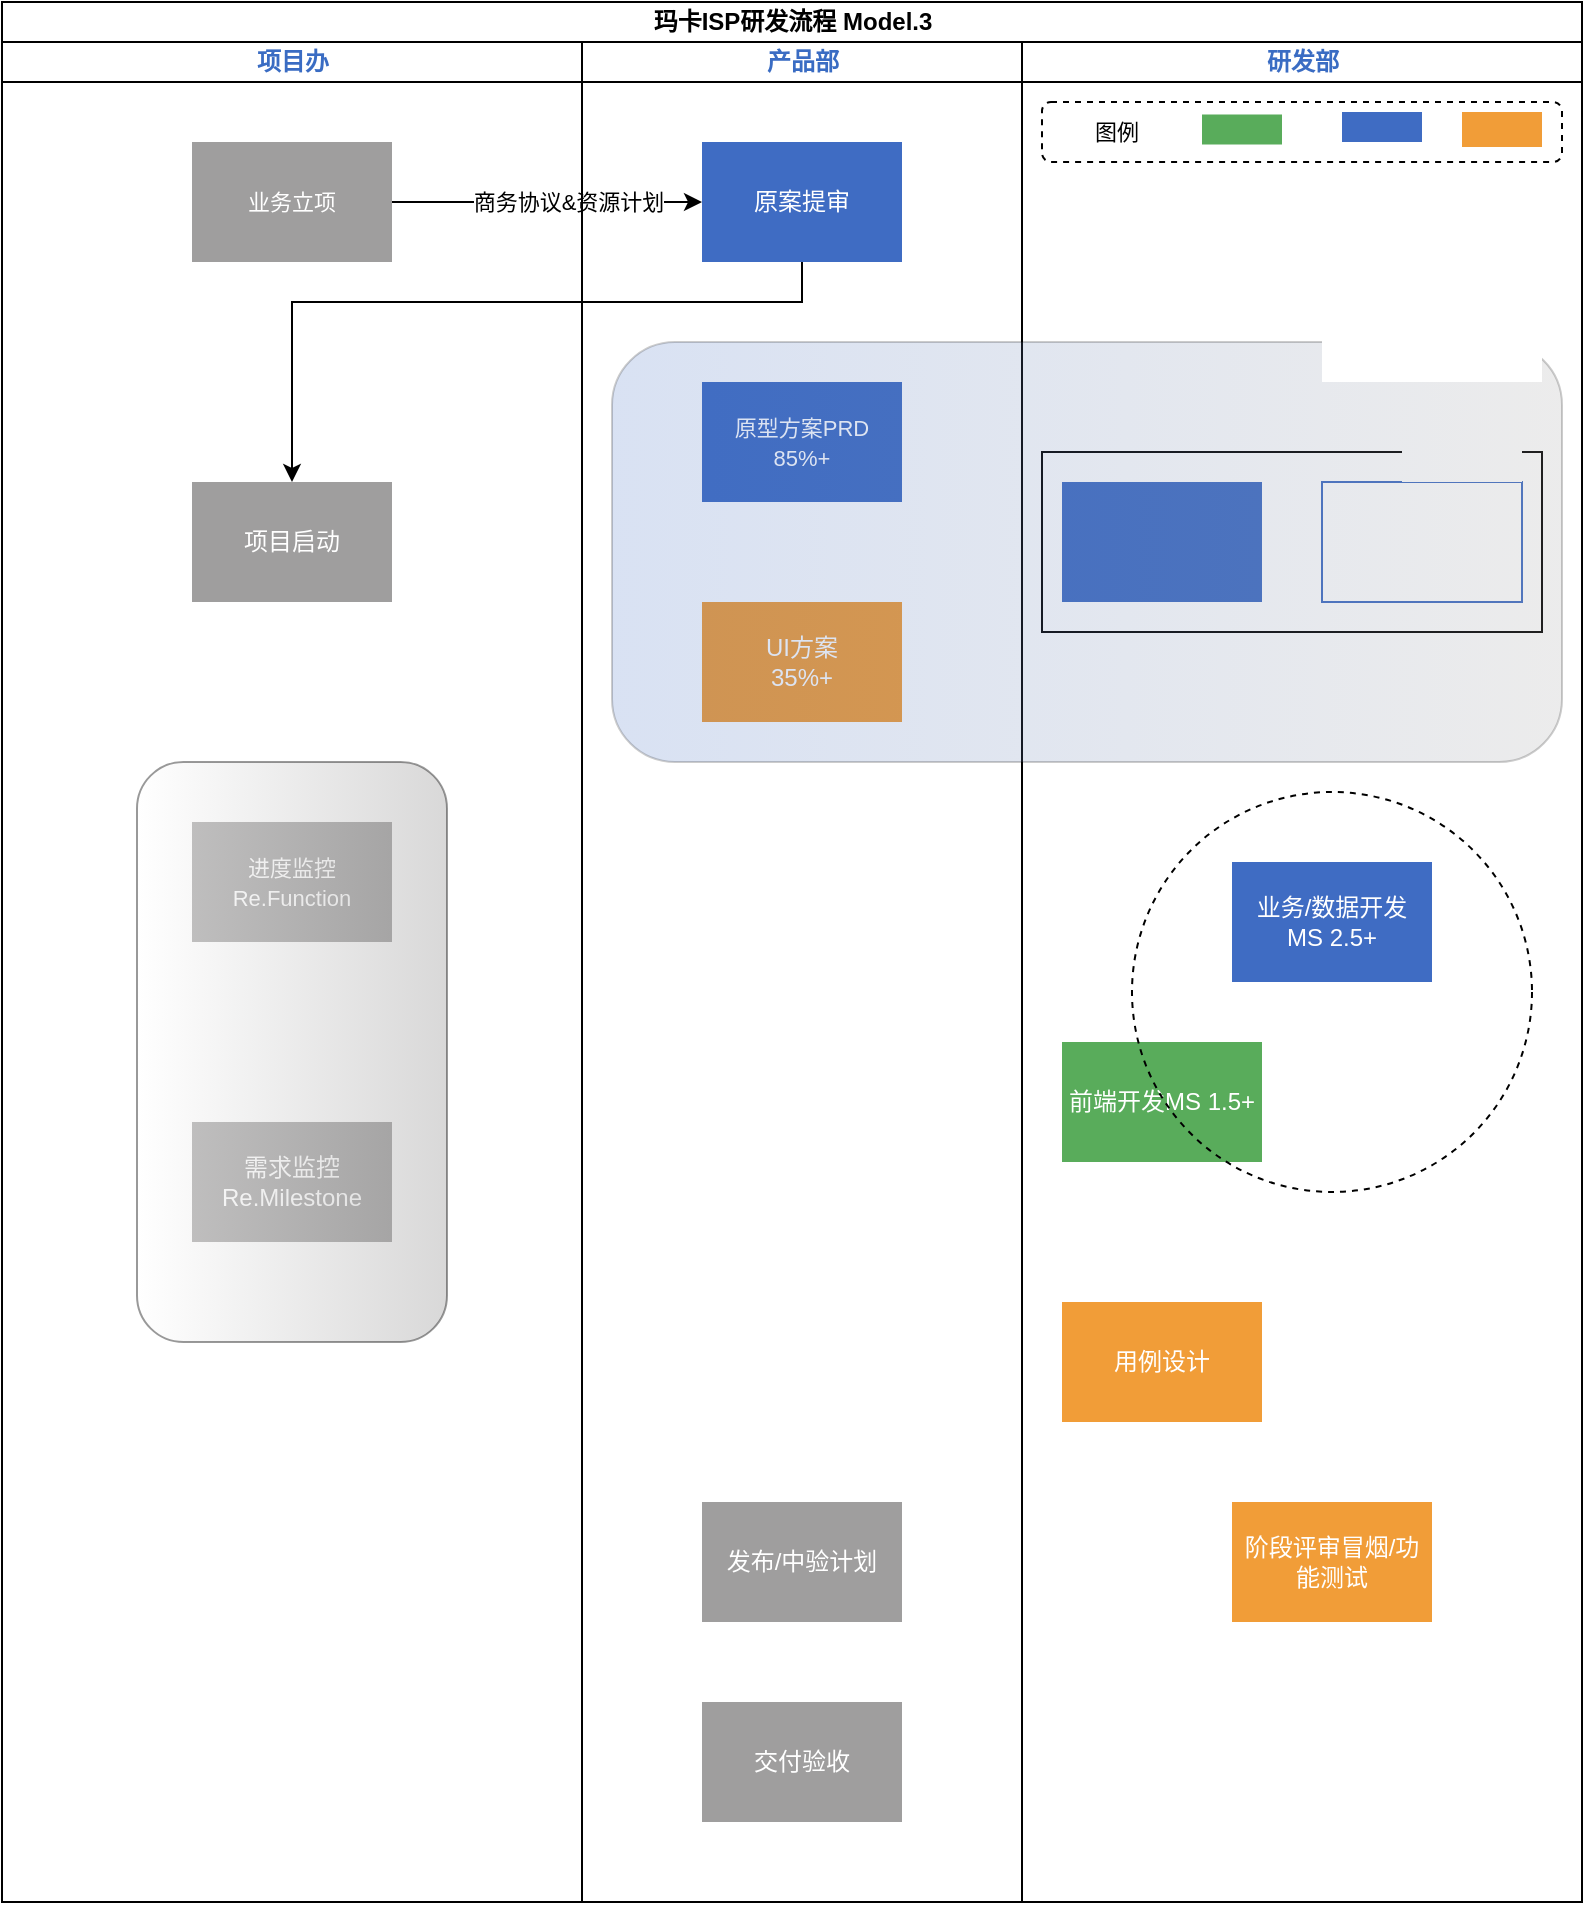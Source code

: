 <mxfile version="20.8.20" type="device">
    <diagram name="第 1 页" id="ATc6wSicC2Ss3W0qnrPa"><mxGraphModel dx="1351" dy="759" grid="1" gridSize="10" guides="1" tooltips="1" connect="1" arrows="1" fold="1" page="1" pageScale="1" pageWidth="827" pageHeight="1169" math="0" shadow="0"><root><mxCell id="0"/><mxCell id="1" parent="0"/><mxCell id="uUVnmg6xGv0TZoXK5kRB-1" value="玛卡ISP研发流程 Model.3" style="swimlane;childLayout=stackLayout;resizeParent=1;resizeParentMax=0;startSize=20;html=1;" parent="1" vertex="1"><mxGeometry x="260" y="90" width="790" height="950" as="geometry"/></mxCell><mxCell id="uUVnmg6xGv0TZoXK5kRB-2" value="项目办" style="swimlane;startSize=20;html=1;fontColor=#3A6CC3;" parent="uUVnmg6xGv0TZoXK5kRB-1" vertex="1"><mxGeometry y="20" width="290" height="930" as="geometry"/></mxCell><mxCell id="uUVnmg6xGv0TZoXK5kRB-20" value="&lt;font face=&quot;Times New Roman&quot; style=&quot;font-size: 11px;&quot; color=&quot;#ffffff&quot;&gt;业务立项&lt;/font&gt;" style="rounded=0;whiteSpace=wrap;html=1;fontColor=#3A6CC3;fillColor=#9f9e9e;strokeColor=none;fontSize=12;" parent="uUVnmg6xGv0TZoXK5kRB-2" vertex="1"><mxGeometry x="95" y="50" width="100" height="60" as="geometry"/></mxCell><mxCell id="uUVnmg6xGv0TZoXK5kRB-21" value="&lt;font color=&quot;#ffffff&quot;&gt;项目启动&lt;/font&gt;" style="rounded=0;whiteSpace=wrap;html=1;fontColor=#3A6CC3;fillColor=#9F9E9E;strokeColor=none;" parent="uUVnmg6xGv0TZoXK5kRB-2" vertex="1"><mxGeometry x="95" y="220" width="100" height="60" as="geometry"/></mxCell><mxCell id="uUVnmg6xGv0TZoXK5kRB-22" value="&lt;p style=&quot;line-height: 120%;&quot;&gt;&lt;font style=&quot;font-size: 11px;&quot; color=&quot;#ffffff&quot;&gt;进度监控Re.Function&lt;/font&gt;&lt;/p&gt;" style="rounded=0;whiteSpace=wrap;html=1;fontColor=#3A6CC3;fillColor=#9F9E9E;strokeColor=none;" parent="uUVnmg6xGv0TZoXK5kRB-2" vertex="1"><mxGeometry x="95" y="390" width="100" height="60" as="geometry"/></mxCell><mxCell id="uUVnmg6xGv0TZoXK5kRB-23" value="&lt;font color=&quot;#ffffff&quot;&gt;需求监控Re.Milestone&lt;/font&gt;" style="rounded=0;whiteSpace=wrap;html=1;fontColor=#3A6CC3;fillColor=#9F9E9E;strokeColor=none;" parent="uUVnmg6xGv0TZoXK5kRB-2" vertex="1"><mxGeometry x="95" y="540" width="100" height="60" as="geometry"/></mxCell><mxCell id="Qnhay3QoUm6l0CYA9o0a-7" value="" style="rounded=1;whiteSpace=wrap;html=1;fontColor=#000000;fillColor=default;gradientColor=#9F9E9E;opacity=40;gradientDirection=east;" vertex="1" parent="uUVnmg6xGv0TZoXK5kRB-2"><mxGeometry x="67.5" y="360" width="155" height="290" as="geometry"/></mxCell><mxCell id="uUVnmg6xGv0TZoXK5kRB-74" style="edgeStyle=orthogonalEdgeStyle;rounded=0;orthogonalLoop=1;jettySize=auto;html=1;exitX=1;exitY=0.5;exitDx=0;exitDy=0;entryX=0;entryY=0.5;entryDx=0;entryDy=0;fontSize=11;fontColor=#FFFFFF;" parent="uUVnmg6xGv0TZoXK5kRB-1" source="uUVnmg6xGv0TZoXK5kRB-20" target="uUVnmg6xGv0TZoXK5kRB-29" edge="1"><mxGeometry relative="1" as="geometry"/></mxCell><mxCell id="uUVnmg6xGv0TZoXK5kRB-77" value="&lt;font color=&quot;#000000&quot;&gt;商务协议&amp;amp;资源计划&lt;/font&gt;" style="edgeLabel;html=1;align=center;verticalAlign=middle;resizable=0;points=[];fontSize=11;fontColor=#FFFFFF;" parent="uUVnmg6xGv0TZoXK5kRB-74" vertex="1" connectable="0"><mxGeometry x="0.135" relative="1" as="geometry"><mxPoint as="offset"/></mxGeometry></mxCell><mxCell id="uUVnmg6xGv0TZoXK5kRB-78" style="edgeStyle=orthogonalEdgeStyle;rounded=0;orthogonalLoop=1;jettySize=auto;html=1;exitX=0.5;exitY=1;exitDx=0;exitDy=0;entryX=0.5;entryY=0;entryDx=0;entryDy=0;fontSize=11;fontColor=#000000;" parent="uUVnmg6xGv0TZoXK5kRB-1" source="uUVnmg6xGv0TZoXK5kRB-29" target="uUVnmg6xGv0TZoXK5kRB-21" edge="1"><mxGeometry relative="1" as="geometry"><Array as="points"><mxPoint x="400" y="150"/><mxPoint x="145" y="150"/></Array></mxGeometry></mxCell><mxCell id="uUVnmg6xGv0TZoXK5kRB-3" value="产品部" style="swimlane;startSize=20;html=1;fontColor=#3A6CC3;" parent="uUVnmg6xGv0TZoXK5kRB-1" vertex="1"><mxGeometry x="290" y="20" width="220" height="930" as="geometry"/></mxCell><mxCell id="uUVnmg6xGv0TZoXK5kRB-29" value="&lt;font color=&quot;#ffffff&quot;&gt;原案提审&lt;/font&gt;" style="rounded=0;whiteSpace=wrap;html=1;fontColor=#3A6CC3;fillColor=#3F6CC3;strokeColor=none;" parent="uUVnmg6xGv0TZoXK5kRB-3" vertex="1"><mxGeometry x="60" y="50" width="100" height="60" as="geometry"/></mxCell><mxCell id="uUVnmg6xGv0TZoXK5kRB-28" value="&lt;font style=&quot;font-size: 11px;&quot; color=&quot;#ffffff&quot;&gt;原型方案PRD&lt;br style=&quot;font-size: 11px;&quot;&gt;85%+&lt;br&gt;&lt;/font&gt;" style="rounded=0;whiteSpace=wrap;html=1;fontColor=#3A6CC3;fillColor=#3F6CC3;strokeColor=none;" parent="uUVnmg6xGv0TZoXK5kRB-3" vertex="1"><mxGeometry x="60" y="170" width="100" height="60" as="geometry"/></mxCell><mxCell id="uUVnmg6xGv0TZoXK5kRB-27" value="&lt;font color=&quot;#ffffff&quot;&gt;UI方案&lt;br&gt;35%+&lt;br&gt;&lt;/font&gt;" style="rounded=0;whiteSpace=wrap;html=1;fontColor=#3A6CC3;fillColor=#F19D38;strokeColor=none;" parent="uUVnmg6xGv0TZoXK5kRB-3" vertex="1"><mxGeometry x="60" y="280" width="100" height="60" as="geometry"/></mxCell><mxCell id="uUVnmg6xGv0TZoXK5kRB-26" value="&lt;font color=&quot;#ffffff&quot;&gt;发布/中验计划&lt;/font&gt;" style="rounded=0;whiteSpace=wrap;html=1;fontColor=#3A6CC3;fillColor=#9F9E9E;strokeColor=none;" parent="uUVnmg6xGv0TZoXK5kRB-3" vertex="1"><mxGeometry x="60" y="730" width="100" height="60" as="geometry"/></mxCell><mxCell id="uUVnmg6xGv0TZoXK5kRB-24" value="&lt;font color=&quot;#ffffff&quot;&gt;交付验收&lt;/font&gt;" style="rounded=0;whiteSpace=wrap;html=1;fontColor=#3A6CC3;fillColor=#9F9E9E;strokeColor=none;" parent="uUVnmg6xGv0TZoXK5kRB-3" vertex="1"><mxGeometry x="60" y="830" width="100" height="60" as="geometry"/></mxCell><mxCell id="uUVnmg6xGv0TZoXK5kRB-4" value="研发部" style="swimlane;startSize=20;html=1;fontColor=#3A6CC3;" parent="uUVnmg6xGv0TZoXK5kRB-1" vertex="1"><mxGeometry x="510" y="20" width="280" height="930" as="geometry"/></mxCell><mxCell id="uUVnmg6xGv0TZoXK5kRB-36" value="" style="rounded=1;whiteSpace=wrap;html=1;dashed=1;fontColor=#3A6CC3;fillColor=none;gradientColor=default;" parent="uUVnmg6xGv0TZoXK5kRB-4" vertex="1"><mxGeometry x="10" y="30" width="260" height="30" as="geometry"/></mxCell><mxCell id="uUVnmg6xGv0TZoXK5kRB-37" value="" style="rounded=0;whiteSpace=wrap;html=1;fontColor=#3A6CC3;fillColor=#59ac5b;gradientColor=none;strokeColor=none;" parent="uUVnmg6xGv0TZoXK5kRB-4" vertex="1"><mxGeometry x="90" y="36.25" width="40" height="15" as="geometry"/></mxCell><mxCell id="uUVnmg6xGv0TZoXK5kRB-39" value="" style="rounded=0;whiteSpace=wrap;html=1;fontColor=#3A6CC3;fillColor=#3F6CC3;gradientColor=none;strokeColor=none;" parent="uUVnmg6xGv0TZoXK5kRB-4" vertex="1"><mxGeometry x="160" y="35" width="40" height="15" as="geometry"/></mxCell><mxCell id="uUVnmg6xGv0TZoXK5kRB-50" value="" style="rounded=0;whiteSpace=wrap;html=1;fontColor=#3A6CC3;fillColor=#3F6CC3;strokeColor=none;" parent="uUVnmg6xGv0TZoXK5kRB-4" vertex="1"><mxGeometry x="20" y="220" width="100" height="60" as="geometry"/></mxCell><mxCell id="uUVnmg6xGv0TZoXK5kRB-49" value="" style="rounded=0;whiteSpace=wrap;html=1;fontColor=#3A6CC3;fillColor=none;strokeColor=#3F6CC3;" parent="uUVnmg6xGv0TZoXK5kRB-4" vertex="1"><mxGeometry x="150" y="220" width="100" height="60" as="geometry"/></mxCell><mxCell id="uUVnmg6xGv0TZoXK5kRB-58" value="&lt;font color=&quot;#ffffff&quot;&gt;业务/数据开发&lt;br&gt;MS 2.5+&lt;br&gt;&lt;/font&gt;" style="rounded=0;whiteSpace=wrap;html=1;fontColor=#3A6CC3;fillColor=#3F6CC3;strokeColor=none;" parent="uUVnmg6xGv0TZoXK5kRB-4" vertex="1"><mxGeometry x="105" y="410" width="100" height="60" as="geometry"/></mxCell><mxCell id="uUVnmg6xGv0TZoXK5kRB-55" value="&lt;font color=&quot;#ffffff&quot;&gt;前端开发MS 1.5+&lt;/font&gt;" style="rounded=0;whiteSpace=wrap;html=1;fontColor=#3A6CC3;fillColor=#59ac5b;strokeColor=none;" parent="uUVnmg6xGv0TZoXK5kRB-4" vertex="1"><mxGeometry x="20" y="500" width="100" height="60" as="geometry"/></mxCell><mxCell id="uUVnmg6xGv0TZoXK5kRB-57" value="&lt;font color=&quot;#ffffff&quot;&gt;用例设计&lt;/font&gt;" style="rounded=0;whiteSpace=wrap;html=1;fontColor=#3A6CC3;fillColor=#F19D38;strokeColor=none;" parent="uUVnmg6xGv0TZoXK5kRB-4" vertex="1"><mxGeometry x="20" y="630" width="100" height="60" as="geometry"/></mxCell><mxCell id="uUVnmg6xGv0TZoXK5kRB-56" value="&lt;font color=&quot;#ffffff&quot;&gt;阶段评审冒烟/功能测试&lt;/font&gt;" style="rounded=0;whiteSpace=wrap;html=1;fontColor=#3A6CC3;fillColor=#F19D38;strokeColor=none;" parent="uUVnmg6xGv0TZoXK5kRB-4" vertex="1"><mxGeometry x="105" y="730" width="100" height="60" as="geometry"/></mxCell><mxCell id="uUVnmg6xGv0TZoXK5kRB-69" value="&lt;p style=&quot;line-height: 120%;&quot;&gt;&lt;font style=&quot;font-size: 11px;&quot; color=&quot;#000000&quot;&gt;图例&lt;/font&gt;&lt;/p&gt;" style="text;html=1;strokeColor=none;fillColor=none;align=center;verticalAlign=middle;whiteSpace=wrap;rounded=0;fontColor=#3A6CC3;" parent="uUVnmg6xGv0TZoXK5kRB-4" vertex="1"><mxGeometry x="30" y="36.25" width="35" height="17.5" as="geometry"/></mxCell><mxCell id="uUVnmg6xGv0TZoXK5kRB-51" value="" style="verticalLabelPosition=bottom;verticalAlign=top;html=1;shape=mxgraph.basic.rect;fillColor2=none;strokeWidth=1;size=10.5;indent=100;fontColor=#3A6CC3;fillColor=none;gradientColor=default;strokeColor=default;" parent="uUVnmg6xGv0TZoXK5kRB-4" vertex="1"><mxGeometry x="10" y="205" width="250" height="90" as="geometry"/></mxCell><mxCell id="uUVnmg6xGv0TZoXK5kRB-72" value="" style="rounded=0;whiteSpace=wrap;html=1;shadow=0;glass=0;labelBackgroundColor=#ffffff;sketch=0;strokeColor=none;fontSize=11;fontColor=#000000;fillColor=default;gradientColor=none;" parent="uUVnmg6xGv0TZoXK5kRB-4" vertex="1"><mxGeometry x="190" y="190" width="60" height="30" as="geometry"/></mxCell><mxCell id="Qnhay3QoUm6l0CYA9o0a-8" value="" style="rounded=1;whiteSpace=wrap;html=1;fontColor=#000000;fillColor=#3F6CC3;gradientColor=#9F9E9E;opacity=20;gradientDirection=east;" vertex="1" parent="uUVnmg6xGv0TZoXK5kRB-4"><mxGeometry x="-205" y="150" width="475" height="210" as="geometry"/></mxCell><mxCell id="Qnhay3QoUm6l0CYA9o0a-10" value="" style="rounded=0;whiteSpace=wrap;html=1;fontColor=#000000;fillColor=#FFFFFF;gradientColor=none;gradientDirection=east;strokeColor=none;" vertex="1" parent="uUVnmg6xGv0TZoXK5kRB-4"><mxGeometry x="150" y="130" width="110" height="40" as="geometry"/></mxCell><mxCell id="uUVnmg6xGv0TZoXK5kRB-47" value="" style="rounded=0;whiteSpace=wrap;html=1;fontColor=#3A6CC3;fillColor=#F19D38;gradientColor=none;strokeColor=none;" parent="uUVnmg6xGv0TZoXK5kRB-4" vertex="1"><mxGeometry x="220" y="35" width="40" height="17.5" as="geometry"/></mxCell><mxCell id="uUVnmg6xGv0TZoXK5kRB-80" value="" style="ellipse;whiteSpace=wrap;html=1;aspect=fixed;rounded=1;shadow=0;glass=1;labelBackgroundColor=#ffffff;sketch=0;strokeColor=default;fontSize=11;fontColor=#000000;fillColor=none;gradientColor=none;dashed=1;" parent="uUVnmg6xGv0TZoXK5kRB-4" vertex="1"><mxGeometry x="55" y="375" width="200" height="200" as="geometry"/></mxCell></root></mxGraphModel></diagram>
</mxfile>